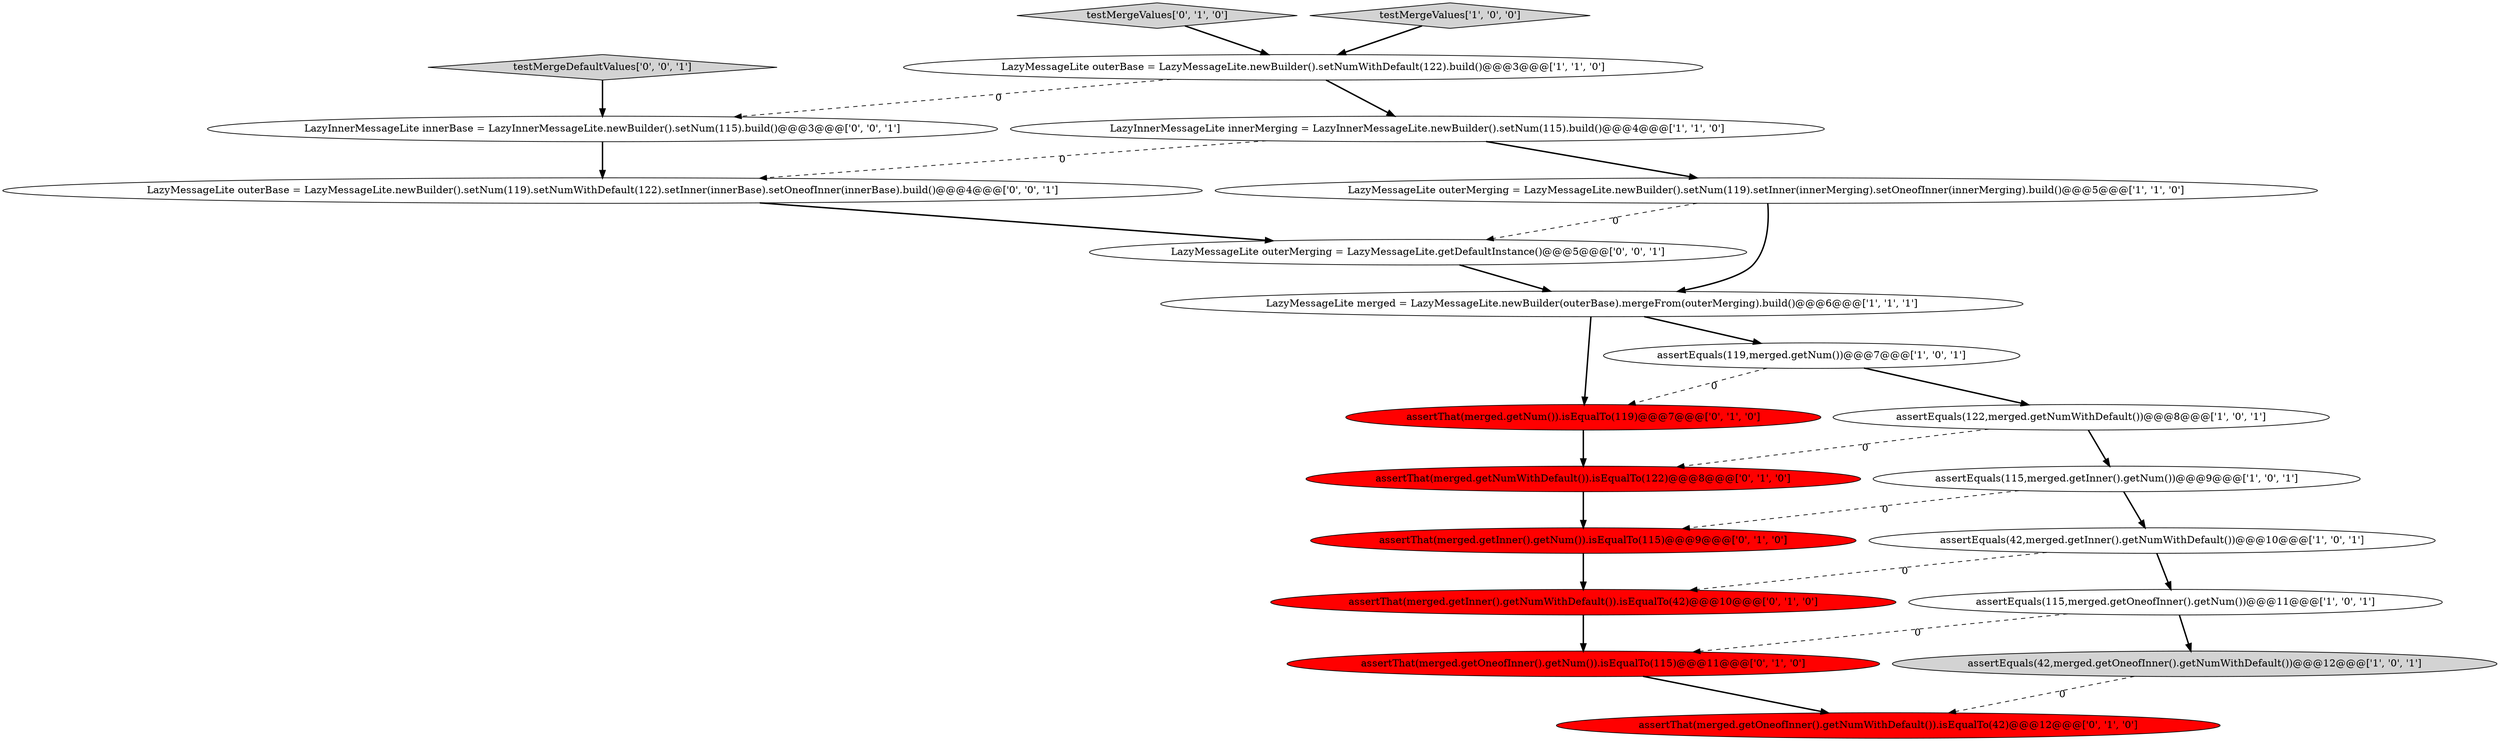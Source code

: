 digraph {
16 [style = filled, label = "assertThat(merged.getOneofInner().getNum()).isEqualTo(115)@@@11@@@['0', '1', '0']", fillcolor = red, shape = ellipse image = "AAA1AAABBB2BBB"];
17 [style = filled, label = "assertThat(merged.getNum()).isEqualTo(119)@@@7@@@['0', '1', '0']", fillcolor = red, shape = ellipse image = "AAA1AAABBB2BBB"];
19 [style = filled, label = "testMergeDefaultValues['0', '0', '1']", fillcolor = lightgray, shape = diamond image = "AAA0AAABBB3BBB"];
15 [style = filled, label = "assertThat(merged.getOneofInner().getNumWithDefault()).isEqualTo(42)@@@12@@@['0', '1', '0']", fillcolor = red, shape = ellipse image = "AAA1AAABBB2BBB"];
10 [style = filled, label = "LazyMessageLite merged = LazyMessageLite.newBuilder(outerBase).mergeFrom(outerMerging).build()@@@6@@@['1', '1', '1']", fillcolor = white, shape = ellipse image = "AAA0AAABBB1BBB"];
12 [style = filled, label = "testMergeValues['0', '1', '0']", fillcolor = lightgray, shape = diamond image = "AAA0AAABBB2BBB"];
8 [style = filled, label = "assertEquals(115,merged.getInner().getNum())@@@9@@@['1', '0', '1']", fillcolor = white, shape = ellipse image = "AAA0AAABBB1BBB"];
9 [style = filled, label = "assertEquals(119,merged.getNum())@@@7@@@['1', '0', '1']", fillcolor = white, shape = ellipse image = "AAA0AAABBB1BBB"];
21 [style = filled, label = "LazyMessageLite outerBase = LazyMessageLite.newBuilder().setNum(119).setNumWithDefault(122).setInner(innerBase).setOneofInner(innerBase).build()@@@4@@@['0', '0', '1']", fillcolor = white, shape = ellipse image = "AAA0AAABBB3BBB"];
7 [style = filled, label = "assertEquals(115,merged.getOneofInner().getNum())@@@11@@@['1', '0', '1']", fillcolor = white, shape = ellipse image = "AAA0AAABBB1BBB"];
5 [style = filled, label = "assertEquals(42,merged.getOneofInner().getNumWithDefault())@@@12@@@['1', '0', '1']", fillcolor = lightgray, shape = ellipse image = "AAA0AAABBB1BBB"];
0 [style = filled, label = "LazyMessageLite outerBase = LazyMessageLite.newBuilder().setNumWithDefault(122).build()@@@3@@@['1', '1', '0']", fillcolor = white, shape = ellipse image = "AAA0AAABBB1BBB"];
4 [style = filled, label = "LazyInnerMessageLite innerMerging = LazyInnerMessageLite.newBuilder().setNum(115).build()@@@4@@@['1', '1', '0']", fillcolor = white, shape = ellipse image = "AAA0AAABBB1BBB"];
14 [style = filled, label = "assertThat(merged.getInner().getNum()).isEqualTo(115)@@@9@@@['0', '1', '0']", fillcolor = red, shape = ellipse image = "AAA1AAABBB2BBB"];
20 [style = filled, label = "LazyMessageLite outerMerging = LazyMessageLite.getDefaultInstance()@@@5@@@['0', '0', '1']", fillcolor = white, shape = ellipse image = "AAA0AAABBB3BBB"];
2 [style = filled, label = "LazyMessageLite outerMerging = LazyMessageLite.newBuilder().setNum(119).setInner(innerMerging).setOneofInner(innerMerging).build()@@@5@@@['1', '1', '0']", fillcolor = white, shape = ellipse image = "AAA0AAABBB1BBB"];
6 [style = filled, label = "assertEquals(42,merged.getInner().getNumWithDefault())@@@10@@@['1', '0', '1']", fillcolor = white, shape = ellipse image = "AAA0AAABBB1BBB"];
11 [style = filled, label = "assertThat(merged.getInner().getNumWithDefault()).isEqualTo(42)@@@10@@@['0', '1', '0']", fillcolor = red, shape = ellipse image = "AAA1AAABBB2BBB"];
13 [style = filled, label = "assertThat(merged.getNumWithDefault()).isEqualTo(122)@@@8@@@['0', '1', '0']", fillcolor = red, shape = ellipse image = "AAA1AAABBB2BBB"];
1 [style = filled, label = "assertEquals(122,merged.getNumWithDefault())@@@8@@@['1', '0', '1']", fillcolor = white, shape = ellipse image = "AAA0AAABBB1BBB"];
18 [style = filled, label = "LazyInnerMessageLite innerBase = LazyInnerMessageLite.newBuilder().setNum(115).build()@@@3@@@['0', '0', '1']", fillcolor = white, shape = ellipse image = "AAA0AAABBB3BBB"];
3 [style = filled, label = "testMergeValues['1', '0', '0']", fillcolor = lightgray, shape = diamond image = "AAA0AAABBB1BBB"];
11->16 [style = bold, label=""];
16->15 [style = bold, label=""];
19->18 [style = bold, label=""];
1->8 [style = bold, label=""];
2->20 [style = dashed, label="0"];
7->16 [style = dashed, label="0"];
6->11 [style = dashed, label="0"];
8->6 [style = bold, label=""];
10->17 [style = bold, label=""];
4->2 [style = bold, label=""];
8->14 [style = dashed, label="0"];
2->10 [style = bold, label=""];
4->21 [style = dashed, label="0"];
12->0 [style = bold, label=""];
3->0 [style = bold, label=""];
20->10 [style = bold, label=""];
1->13 [style = dashed, label="0"];
7->5 [style = bold, label=""];
21->20 [style = bold, label=""];
0->4 [style = bold, label=""];
9->17 [style = dashed, label="0"];
0->18 [style = dashed, label="0"];
10->9 [style = bold, label=""];
17->13 [style = bold, label=""];
18->21 [style = bold, label=""];
9->1 [style = bold, label=""];
6->7 [style = bold, label=""];
5->15 [style = dashed, label="0"];
14->11 [style = bold, label=""];
13->14 [style = bold, label=""];
}
